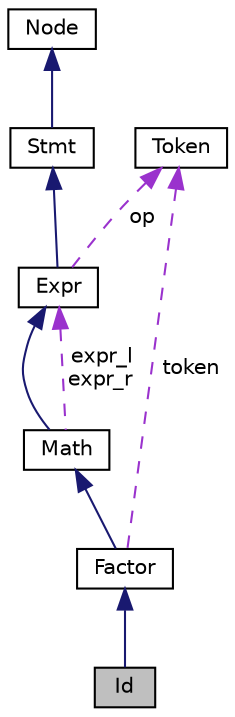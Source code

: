 digraph "Id"
{
  edge [fontname="Helvetica",fontsize="10",labelfontname="Helvetica",labelfontsize="10"];
  node [fontname="Helvetica",fontsize="10",shape=record];
  Node6 [label="Id",height=0.2,width=0.4,color="black", fillcolor="grey75", style="filled", fontcolor="black"];
  Node7 -> Node6 [dir="back",color="midnightblue",fontsize="10",style="solid"];
  Node7 [label="Factor",height=0.2,width=0.4,color="black", fillcolor="white", style="filled",URL="$class_factor.html",tooltip="运算因子类 "];
  Node8 -> Node7 [dir="back",color="midnightblue",fontsize="10",style="solid"];
  Node8 [label="Math",height=0.2,width=0.4,color="black", fillcolor="white", style="filled",URL="$class_math.html",tooltip="数学运算的根类 "];
  Node9 -> Node8 [dir="back",color="midnightblue",fontsize="10",style="solid"];
  Node9 [label="Expr",height=0.2,width=0.4,color="black", fillcolor="white", style="filled",URL="$class_expr.html",tooltip="运算表达式类 "];
  Node10 -> Node9 [dir="back",color="midnightblue",fontsize="10",style="solid"];
  Node10 [label="Stmt",height=0.2,width=0.4,color="black", fillcolor="white", style="filled",URL="$class_stmt.html",tooltip="Stmt类 "];
  Node11 -> Node10 [dir="back",color="midnightblue",fontsize="10",style="solid"];
  Node11 [label="Node",height=0.2,width=0.4,color="black", fillcolor="white", style="filled",URL="$class_node.html",tooltip="Node类 "];
  Node12 -> Node9 [dir="back",color="darkorchid3",fontsize="10",style="dashed",label=" op" ];
  Node12 [label="Token",height=0.2,width=0.4,color="black", fillcolor="white", style="filled",URL="$class_token.html",tooltip="token类 "];
  Node9 -> Node8 [dir="back",color="darkorchid3",fontsize="10",style="dashed",label=" expr_l\nexpr_r" ];
  Node12 -> Node7 [dir="back",color="darkorchid3",fontsize="10",style="dashed",label=" token" ];
}
